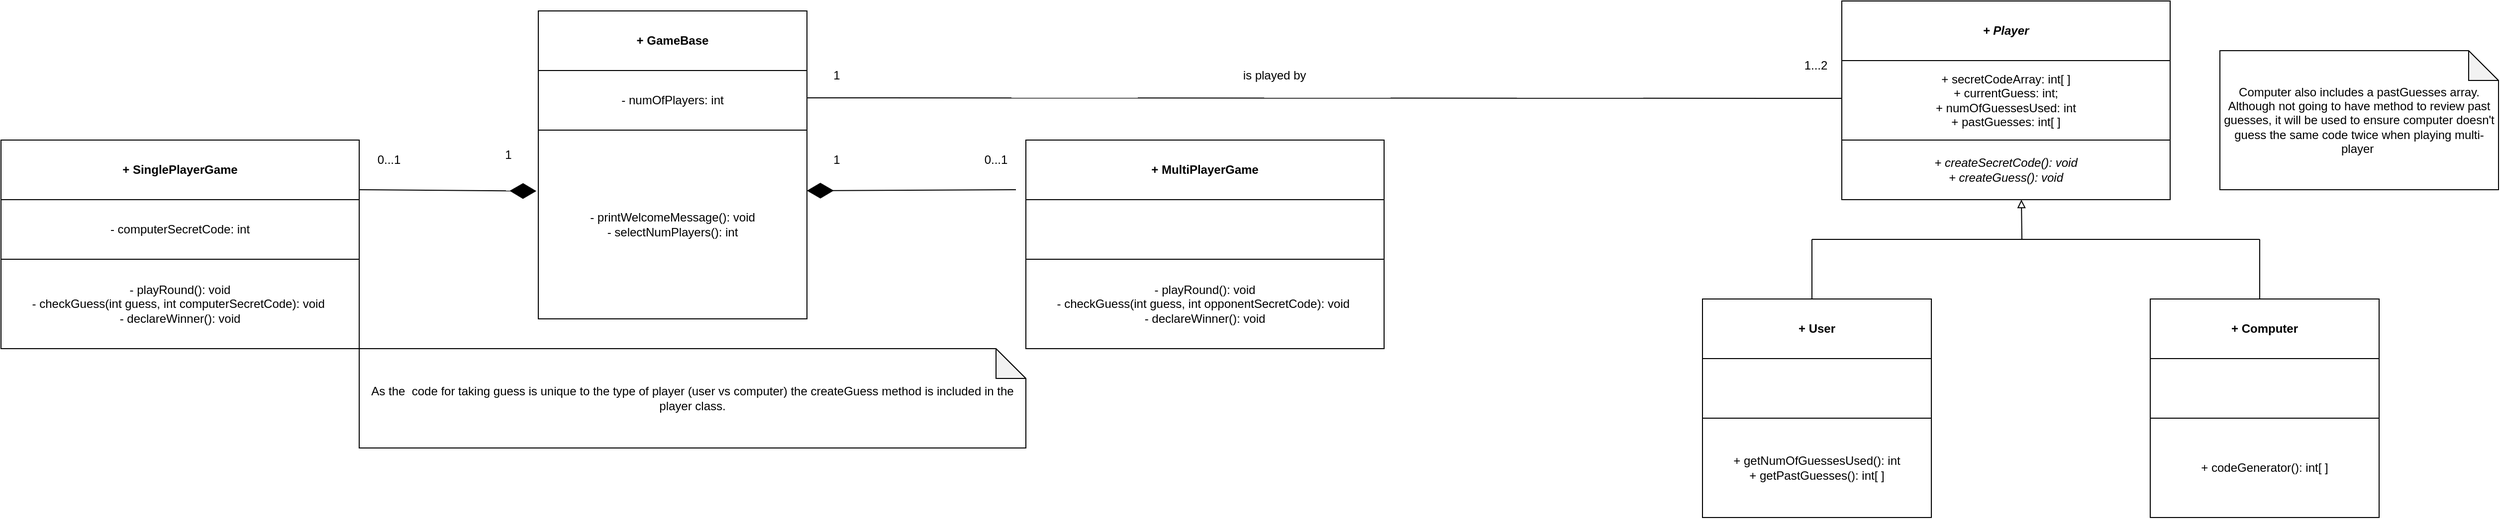 <mxfile version="24.2.1" type="github">
  <diagram name="Page-1" id="k9EaVZVAbxrQNVvtNwEI">
    <mxGraphModel dx="3863" dy="866" grid="1" gridSize="10" guides="1" tooltips="1" connect="1" arrows="1" fold="1" page="1" pageScale="1" pageWidth="827" pageHeight="1169" math="0" shadow="0">
      <root>
        <mxCell id="0" />
        <mxCell id="1" parent="0" />
        <mxCell id="YOF9pa97loRDRJes7WbL-1" value="&lt;i&gt;+ Player&lt;/i&gt;" style="rounded=0;whiteSpace=wrap;html=1;fontStyle=1" parent="1" vertex="1">
          <mxGeometry x="220" y="30" width="330" height="60" as="geometry" />
        </mxCell>
        <mxCell id="YOF9pa97loRDRJes7WbL-3" value="+ secretCodeArray: int[ ]&lt;div&gt;+ currentGuess: int;&lt;/div&gt;&lt;div&gt;+ numOfGuessesUsed: int&lt;/div&gt;&lt;div&gt;+ pastGuesses: int[ ]&lt;br&gt;&lt;/div&gt;" style="rounded=0;whiteSpace=wrap;html=1;" parent="1" vertex="1">
          <mxGeometry x="220" y="90" width="330" height="80" as="geometry" />
        </mxCell>
        <mxCell id="YOF9pa97loRDRJes7WbL-4" value="&lt;div&gt;&lt;i&gt;+ createSecretCode(): void&lt;/i&gt;&lt;/div&gt;&lt;div&gt;&lt;i&gt;+ createGuess(): void&lt;/i&gt;&lt;/div&gt;" style="rounded=0;whiteSpace=wrap;html=1;" parent="1" vertex="1">
          <mxGeometry x="220" y="170" width="330" height="60" as="geometry" />
        </mxCell>
        <mxCell id="YOF9pa97loRDRJes7WbL-10" value="" style="endArrow=none;html=1;rounded=0;" parent="1" edge="1">
          <mxGeometry width="50" height="50" relative="1" as="geometry">
            <mxPoint x="190" y="330" as="sourcePoint" />
            <mxPoint x="190" y="270" as="targetPoint" />
          </mxGeometry>
        </mxCell>
        <mxCell id="YOF9pa97loRDRJes7WbL-11" value="" style="endArrow=none;html=1;rounded=0;" parent="1" edge="1">
          <mxGeometry width="50" height="50" relative="1" as="geometry">
            <mxPoint x="190" y="270" as="sourcePoint" />
            <mxPoint x="440" y="270" as="targetPoint" />
          </mxGeometry>
        </mxCell>
        <mxCell id="YOF9pa97loRDRJes7WbL-12" value="" style="endArrow=none;html=1;rounded=0;" parent="1" edge="1">
          <mxGeometry width="50" height="50" relative="1" as="geometry">
            <mxPoint x="440" y="270" as="sourcePoint" />
            <mxPoint x="640" y="270" as="targetPoint" />
          </mxGeometry>
        </mxCell>
        <mxCell id="YOF9pa97loRDRJes7WbL-13" value="" style="endArrow=none;html=1;rounded=0;" parent="1" edge="1">
          <mxGeometry width="50" height="50" relative="1" as="geometry">
            <mxPoint x="640" y="330" as="sourcePoint" />
            <mxPoint x="640" y="270" as="targetPoint" />
          </mxGeometry>
        </mxCell>
        <mxCell id="YOF9pa97loRDRJes7WbL-14" value="" style="endArrow=block;html=1;rounded=0;endFill=0;" parent="1" edge="1">
          <mxGeometry width="50" height="50" relative="1" as="geometry">
            <mxPoint x="401" y="270" as="sourcePoint" />
            <mxPoint x="400.5" y="230" as="targetPoint" />
          </mxGeometry>
        </mxCell>
        <mxCell id="YOF9pa97loRDRJes7WbL-16" value="+ User" style="rounded=0;whiteSpace=wrap;html=1;fontStyle=1" parent="1" vertex="1">
          <mxGeometry x="80" y="330" width="230" height="60" as="geometry" />
        </mxCell>
        <mxCell id="YOF9pa97loRDRJes7WbL-18" value="" style="rounded=0;whiteSpace=wrap;html=1;" parent="1" vertex="1">
          <mxGeometry x="80" y="390" width="230" height="60" as="geometry" />
        </mxCell>
        <mxCell id="YOF9pa97loRDRJes7WbL-20" value="+ getNumOfGuessesUsed(): int&lt;br&gt;&lt;div&gt;+ getPastGuesses(): int[ ]&lt;br&gt;&lt;/div&gt;" style="rounded=0;whiteSpace=wrap;html=1;" parent="1" vertex="1">
          <mxGeometry x="80" y="450" width="230" height="100" as="geometry" />
        </mxCell>
        <mxCell id="YOF9pa97loRDRJes7WbL-21" value="+ Computer" style="rounded=0;whiteSpace=wrap;html=1;fontStyle=1" parent="1" vertex="1">
          <mxGeometry x="530" y="330" width="230" height="60" as="geometry" />
        </mxCell>
        <mxCell id="YOF9pa97loRDRJes7WbL-22" value="" style="rounded=0;whiteSpace=wrap;html=1;" parent="1" vertex="1">
          <mxGeometry x="530" y="390" width="230" height="60" as="geometry" />
        </mxCell>
        <mxCell id="YOF9pa97loRDRJes7WbL-23" value="+ codeGenerator(): int[ ]" style="rounded=0;whiteSpace=wrap;html=1;" parent="1" vertex="1">
          <mxGeometry x="530" y="450" width="230" height="100" as="geometry" />
        </mxCell>
        <mxCell id="YOF9pa97loRDRJes7WbL-24" value="" style="endArrow=none;html=1;rounded=0;exitX=1;exitY=0.25;exitDx=0;exitDy=0;" parent="1" edge="1">
          <mxGeometry width="50" height="50" relative="1" as="geometry">
            <mxPoint x="-820" y="127.5" as="sourcePoint" />
            <mxPoint x="220" y="128" as="targetPoint" />
          </mxGeometry>
        </mxCell>
        <mxCell id="YOF9pa97loRDRJes7WbL-25" value="+ GameBase" style="rounded=0;whiteSpace=wrap;html=1;fontStyle=1" parent="1" vertex="1">
          <mxGeometry x="-1090" y="40" width="270" height="60" as="geometry" />
        </mxCell>
        <mxCell id="YOF9pa97loRDRJes7WbL-26" value="&lt;div&gt;- numOfPlayers: int&lt;/div&gt;" style="rounded=0;whiteSpace=wrap;html=1;" parent="1" vertex="1">
          <mxGeometry x="-1090" y="100" width="270" height="60" as="geometry" />
        </mxCell>
        <mxCell id="YOF9pa97loRDRJes7WbL-27" value="&lt;div&gt;- printWelcomeMessage(): void&lt;/div&gt;&lt;div&gt;- selectNumPlayers(): int&lt;/div&gt;" style="rounded=0;whiteSpace=wrap;html=1;" parent="1" vertex="1">
          <mxGeometry x="-1090" y="160" width="270" height="190" as="geometry" />
        </mxCell>
        <mxCell id="YOF9pa97loRDRJes7WbL-28" value="1" style="text;html=1;align=center;verticalAlign=middle;whiteSpace=wrap;rounded=0;" parent="1" vertex="1">
          <mxGeometry x="-820" y="90" width="60" height="30" as="geometry" />
        </mxCell>
        <mxCell id="YOF9pa97loRDRJes7WbL-30" value="1...2" style="text;html=1;align=center;verticalAlign=middle;whiteSpace=wrap;rounded=0;" parent="1" vertex="1">
          <mxGeometry x="164" y="80" width="60" height="30" as="geometry" />
        </mxCell>
        <mxCell id="hQRz_85s9rLfY9cLulfY-1" value="+ SinglePlayerGame" style="rounded=0;whiteSpace=wrap;html=1;fontStyle=1" vertex="1" parent="1">
          <mxGeometry x="-1630" y="170" width="360" height="60" as="geometry" />
        </mxCell>
        <mxCell id="hQRz_85s9rLfY9cLulfY-2" value="- computerSecretCode: int" style="rounded=0;whiteSpace=wrap;html=1;" vertex="1" parent="1">
          <mxGeometry x="-1630" y="230" width="360" height="60" as="geometry" />
        </mxCell>
        <mxCell id="hQRz_85s9rLfY9cLulfY-3" value="&lt;div&gt;- playRound(): void&lt;/div&gt;&lt;div&gt;- checkGuess(int guess, int computerSecretCode): void&amp;nbsp;&lt;/div&gt;&lt;div&gt;- declareWinner(): void&lt;/div&gt;" style="rounded=0;whiteSpace=wrap;html=1;" vertex="1" parent="1">
          <mxGeometry x="-1630" y="290" width="360" height="90" as="geometry" />
        </mxCell>
        <mxCell id="hQRz_85s9rLfY9cLulfY-4" value="+ MultiPlayerGame" style="rounded=0;whiteSpace=wrap;html=1;fontStyle=1" vertex="1" parent="1">
          <mxGeometry x="-600" y="170" width="360" height="60" as="geometry" />
        </mxCell>
        <mxCell id="hQRz_85s9rLfY9cLulfY-5" value="" style="rounded=0;whiteSpace=wrap;html=1;" vertex="1" parent="1">
          <mxGeometry x="-600" y="230" width="360" height="60" as="geometry" />
        </mxCell>
        <mxCell id="hQRz_85s9rLfY9cLulfY-13" value="" style="endArrow=diamondThin;endFill=1;endSize=24;html=1;rounded=0;entryX=1;entryY=0.321;entryDx=0;entryDy=0;entryPerimeter=0;" edge="1" parent="1" target="YOF9pa97loRDRJes7WbL-27">
          <mxGeometry width="160" relative="1" as="geometry">
            <mxPoint x="-610" y="220" as="sourcePoint" />
            <mxPoint x="-640" y="580" as="targetPoint" />
          </mxGeometry>
        </mxCell>
        <mxCell id="hQRz_85s9rLfY9cLulfY-14" value="" style="endArrow=diamondThin;endFill=1;endSize=24;html=1;rounded=0;entryX=-0.007;entryY=0.323;entryDx=0;entryDy=0;entryPerimeter=0;" edge="1" parent="1" target="YOF9pa97loRDRJes7WbL-27">
          <mxGeometry width="160" relative="1" as="geometry">
            <mxPoint x="-1270" y="220" as="sourcePoint" />
            <mxPoint x="-1100" y="221" as="targetPoint" />
          </mxGeometry>
        </mxCell>
        <mxCell id="hQRz_85s9rLfY9cLulfY-15" value="1" style="text;html=1;align=center;verticalAlign=middle;whiteSpace=wrap;rounded=0;" vertex="1" parent="1">
          <mxGeometry x="-820" y="175" width="60" height="30" as="geometry" />
        </mxCell>
        <mxCell id="hQRz_85s9rLfY9cLulfY-16" value="1" style="text;html=1;align=center;verticalAlign=middle;whiteSpace=wrap;rounded=0;" vertex="1" parent="1">
          <mxGeometry x="-1150" y="170" width="60" height="30" as="geometry" />
        </mxCell>
        <mxCell id="hQRz_85s9rLfY9cLulfY-17" value="0...1" style="text;html=1;align=center;verticalAlign=middle;whiteSpace=wrap;rounded=0;" vertex="1" parent="1">
          <mxGeometry x="-1270" y="175" width="60" height="30" as="geometry" />
        </mxCell>
        <mxCell id="hQRz_85s9rLfY9cLulfY-18" value="0...1" style="text;html=1;align=center;verticalAlign=middle;whiteSpace=wrap;rounded=0;" vertex="1" parent="1">
          <mxGeometry x="-660" y="175" width="60" height="30" as="geometry" />
        </mxCell>
        <mxCell id="hQRz_85s9rLfY9cLulfY-19" value="&lt;div&gt;- playRound(): void&lt;/div&gt;&lt;div&gt;- checkGuess(int guess, int opponentSecretCode): void&amp;nbsp;&lt;/div&gt;&lt;div&gt;- declareWinner(): void&lt;/div&gt;" style="rounded=0;whiteSpace=wrap;html=1;" vertex="1" parent="1">
          <mxGeometry x="-600" y="290" width="360" height="90" as="geometry" />
        </mxCell>
        <mxCell id="hQRz_85s9rLfY9cLulfY-20" value="is played by" style="text;html=1;align=center;verticalAlign=middle;whiteSpace=wrap;rounded=0;" vertex="1" parent="1">
          <mxGeometry x="-400" y="90" width="100" height="30" as="geometry" />
        </mxCell>
        <mxCell id="hQRz_85s9rLfY9cLulfY-21" value="Computer also includes a pastGuesses array. Although not going to have method to review past guesses, it will be used to ensure computer doesn&#39;t guess the same code twice when playing multi-player&amp;nbsp;" style="shape=note;whiteSpace=wrap;html=1;backgroundOutline=1;darkOpacity=0.05;fillOpacity=70;" vertex="1" parent="1">
          <mxGeometry x="600" y="80" width="280" height="140" as="geometry" />
        </mxCell>
        <mxCell id="hQRz_85s9rLfY9cLulfY-23" value="As the &amp;nbsp;code for taking guess is unique to the type of player (user vs computer) the createGuess method is included in the player class." style="shape=note;whiteSpace=wrap;html=1;backgroundOutline=1;darkOpacity=0.05;" vertex="1" parent="1">
          <mxGeometry x="-1270" y="380" width="670" height="100" as="geometry" />
        </mxCell>
      </root>
    </mxGraphModel>
  </diagram>
</mxfile>
